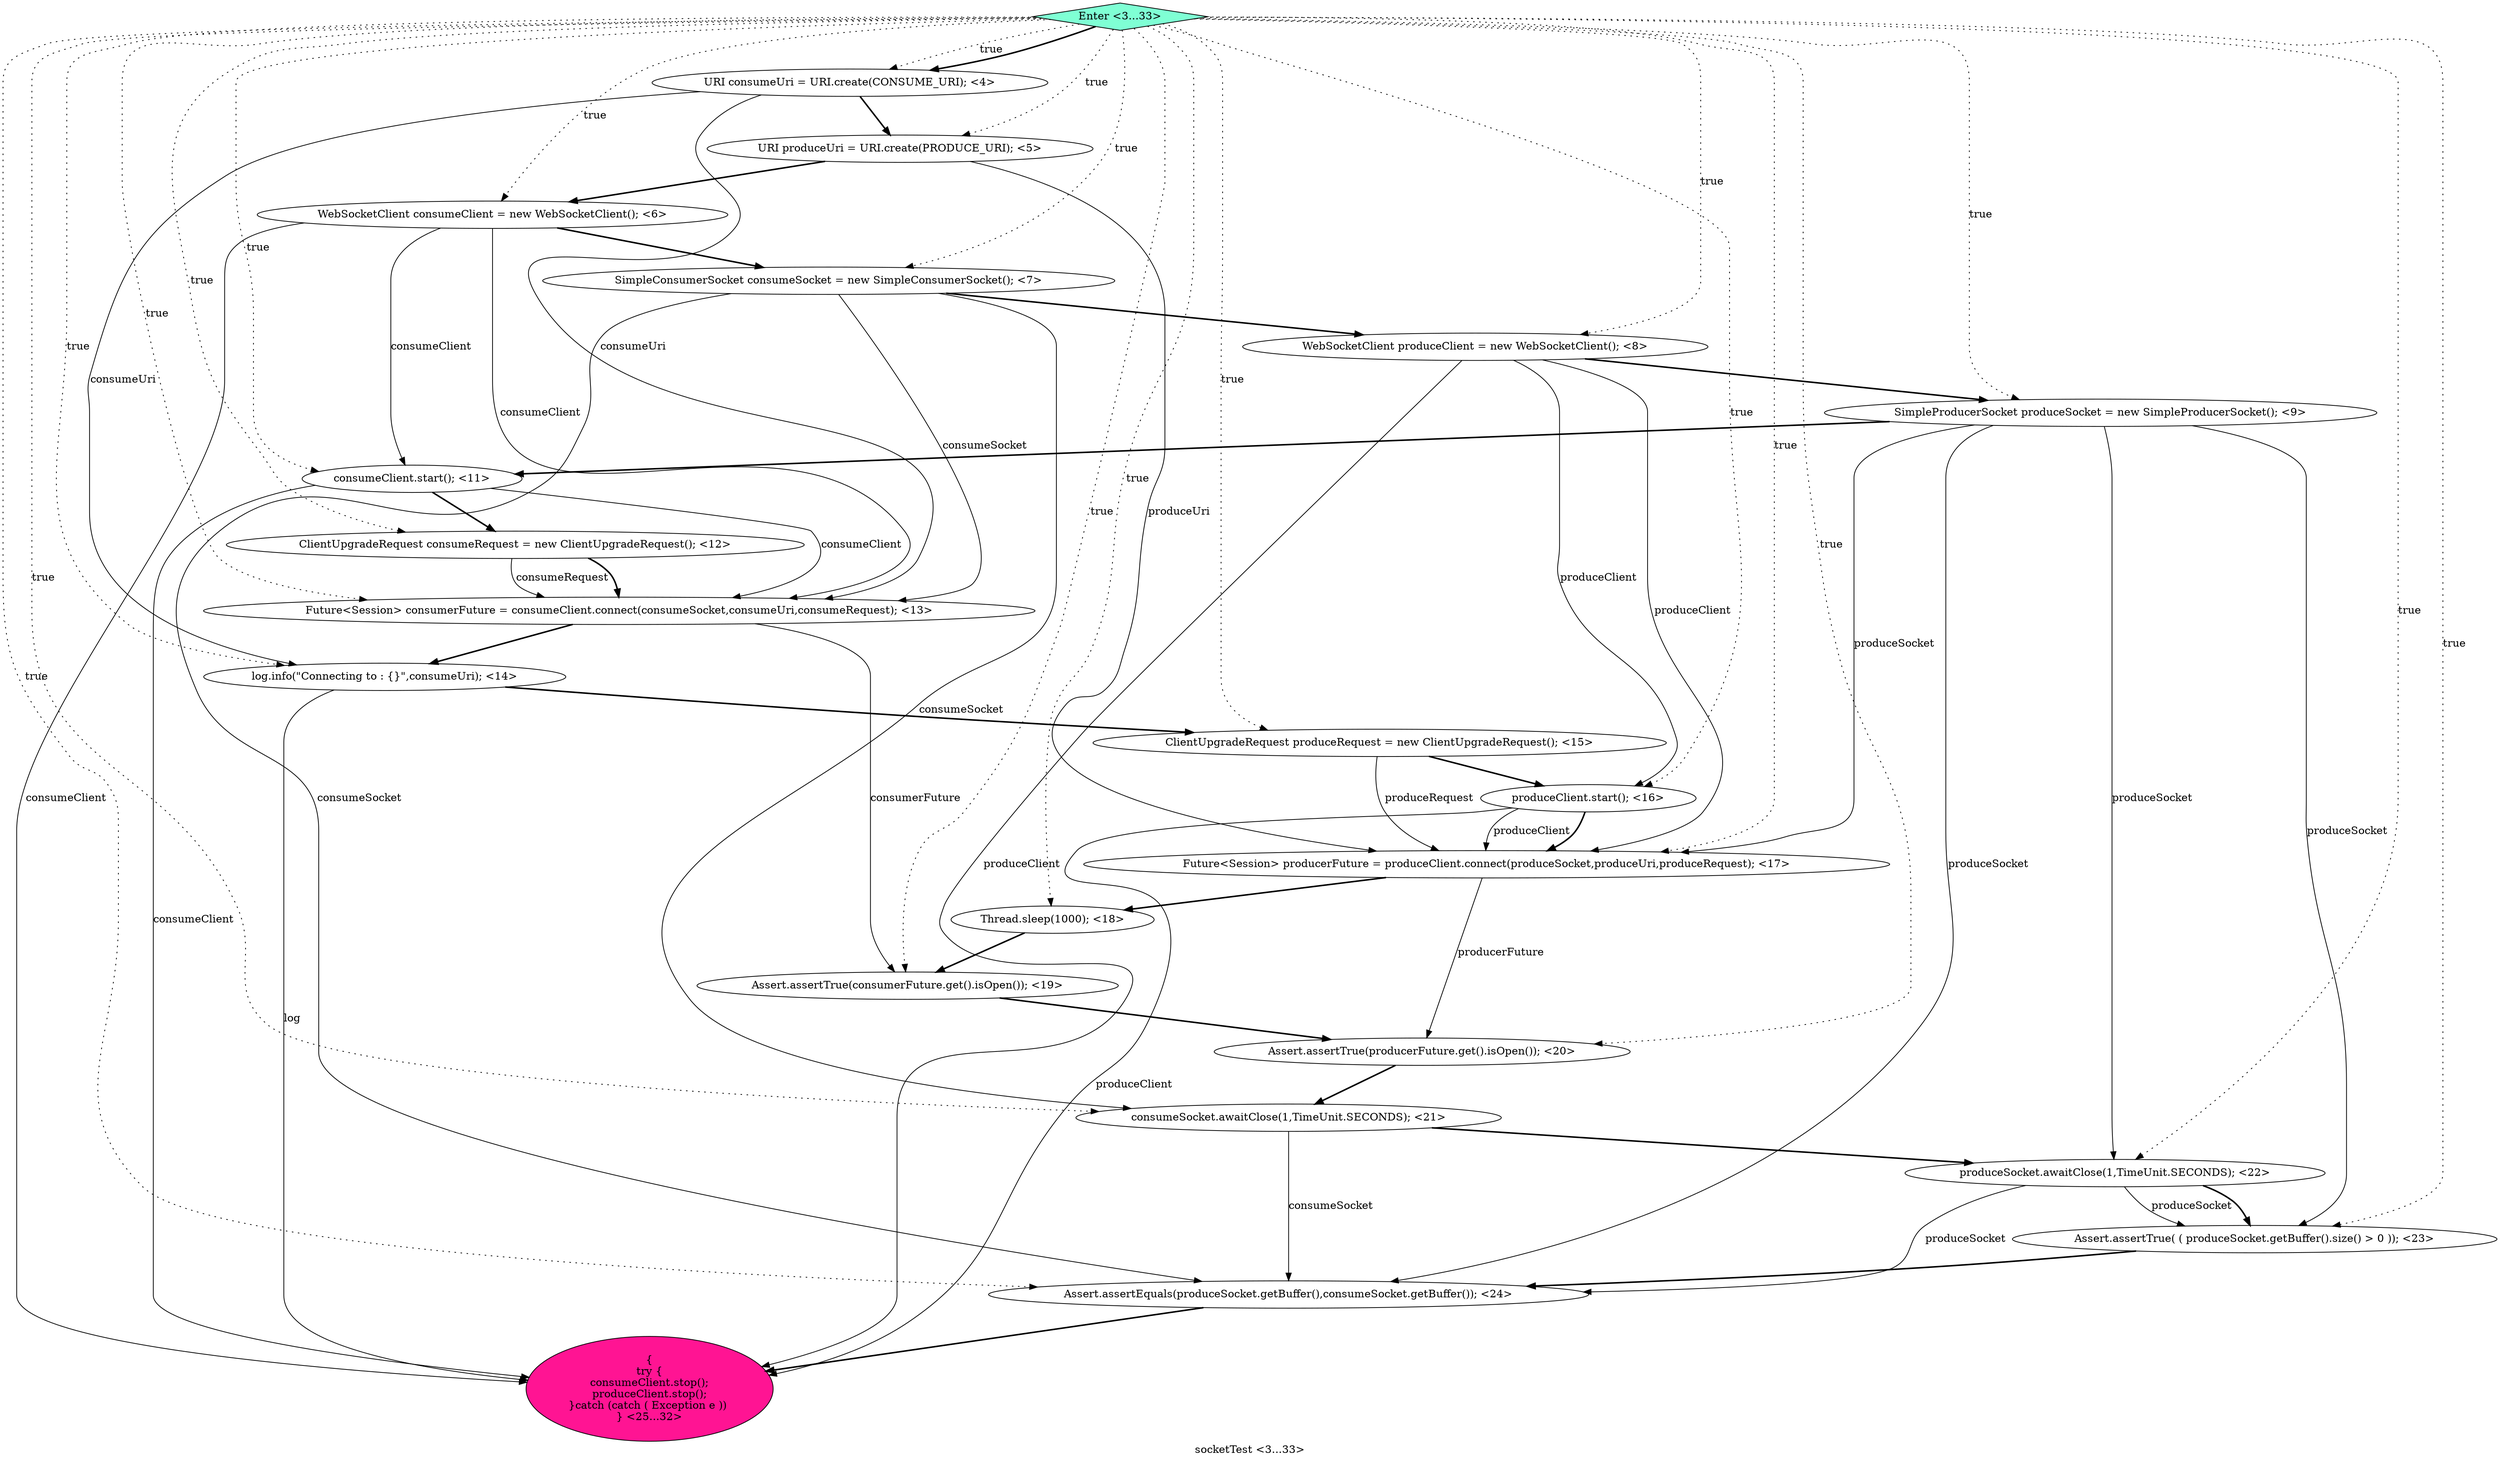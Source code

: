 digraph PDG {
label = "socketTest <3...33>";
0.2 [style = filled, label = "WebSocketClient consumeClient = new WebSocketClient(); <6>", fillcolor = white, shape = ellipse];
0.19 [style = filled, label = "Assert.assertEquals(produceSocket.getBuffer(),consumeSocket.getBuffer()); <24>", fillcolor = white, shape = ellipse];
0.10 [style = filled, label = "ClientUpgradeRequest produceRequest = new ClientUpgradeRequest(); <15>", fillcolor = white, shape = ellipse];
0.0 [style = filled, label = "URI consumeUri = URI.create(CONSUME_URI); <4>", fillcolor = white, shape = ellipse];
0.4 [style = filled, label = "WebSocketClient produceClient = new WebSocketClient(); <8>", fillcolor = white, shape = ellipse];
0.9 [style = filled, label = "log.info(\"Connecting to : {}\",consumeUri); <14>", fillcolor = white, shape = ellipse];
0.11 [style = filled, label = "produceClient.start(); <16>", fillcolor = white, shape = ellipse];
0.13 [style = filled, label = "Thread.sleep(1000); <18>", fillcolor = white, shape = ellipse];
0.18 [style = filled, label = "Assert.assertTrue( ( produceSocket.getBuffer().size() > 0 )); <23>", fillcolor = white, shape = ellipse];
0.21 [style = filled, label = "Enter <3...33>", fillcolor = aquamarine, shape = diamond];
0.3 [style = filled, label = "SimpleConsumerSocket consumeSocket = new SimpleConsumerSocket(); <7>", fillcolor = white, shape = ellipse];
0.7 [style = filled, label = "ClientUpgradeRequest consumeRequest = new ClientUpgradeRequest(); <12>", fillcolor = white, shape = ellipse];
0.14 [style = filled, label = "Assert.assertTrue(consumerFuture.get().isOpen()); <19>", fillcolor = white, shape = ellipse];
0.15 [style = filled, label = "Assert.assertTrue(producerFuture.get().isOpen()); <20>", fillcolor = white, shape = ellipse];
0.6 [style = filled, label = "consumeClient.start(); <11>", fillcolor = white, shape = ellipse];
0.17 [style = filled, label = "produceSocket.awaitClose(1,TimeUnit.SECONDS); <22>", fillcolor = white, shape = ellipse];
0.5 [style = filled, label = "SimpleProducerSocket produceSocket = new SimpleProducerSocket(); <9>", fillcolor = white, shape = ellipse];
0.8 [style = filled, label = "Future<Session> consumerFuture = consumeClient.connect(consumeSocket,consumeUri,consumeRequest); <13>", fillcolor = white, shape = ellipse];
0.20 [style = filled, label = "{
try {
consumeClient.stop();
produceClient.stop();
}catch (catch ( Exception e )) 
} <25...32>", fillcolor = deeppink, shape = ellipse];
0.12 [style = filled, label = "Future<Session> producerFuture = produceClient.connect(produceSocket,produceUri,produceRequest); <17>", fillcolor = white, shape = ellipse];
0.1 [style = filled, label = "URI produceUri = URI.create(PRODUCE_URI); <5>", fillcolor = white, shape = ellipse];
0.16 [style = filled, label = "consumeSocket.awaitClose(1,TimeUnit.SECONDS); <21>", fillcolor = white, shape = ellipse];
0.0 -> 0.1 [style = bold, label=""];
0.0 -> 0.8 [style = solid, label="consumeUri"];
0.0 -> 0.9 [style = solid, label="consumeUri"];
0.1 -> 0.2 [style = bold, label=""];
0.1 -> 0.12 [style = solid, label="produceUri"];
0.2 -> 0.3 [style = bold, label=""];
0.2 -> 0.6 [style = solid, label="consumeClient"];
0.2 -> 0.8 [style = solid, label="consumeClient"];
0.2 -> 0.20 [style = solid, label="consumeClient"];
0.3 -> 0.4 [style = bold, label=""];
0.3 -> 0.8 [style = solid, label="consumeSocket"];
0.3 -> 0.16 [style = solid, label="consumeSocket"];
0.3 -> 0.19 [style = solid, label="consumeSocket"];
0.4 -> 0.5 [style = bold, label=""];
0.4 -> 0.11 [style = solid, label="produceClient"];
0.4 -> 0.12 [style = solid, label="produceClient"];
0.4 -> 0.20 [style = solid, label="produceClient"];
0.5 -> 0.6 [style = bold, label=""];
0.5 -> 0.12 [style = solid, label="produceSocket"];
0.5 -> 0.17 [style = solid, label="produceSocket"];
0.5 -> 0.18 [style = solid, label="produceSocket"];
0.5 -> 0.19 [style = solid, label="produceSocket"];
0.6 -> 0.7 [style = bold, label=""];
0.6 -> 0.8 [style = solid, label="consumeClient"];
0.6 -> 0.20 [style = solid, label="consumeClient"];
0.7 -> 0.8 [style = solid, label="consumeRequest"];
0.7 -> 0.8 [style = bold, label=""];
0.8 -> 0.9 [style = bold, label=""];
0.8 -> 0.14 [style = solid, label="consumerFuture"];
0.9 -> 0.10 [style = bold, label=""];
0.9 -> 0.20 [style = solid, label="log"];
0.10 -> 0.11 [style = bold, label=""];
0.10 -> 0.12 [style = solid, label="produceRequest"];
0.11 -> 0.12 [style = solid, label="produceClient"];
0.11 -> 0.12 [style = bold, label=""];
0.11 -> 0.20 [style = solid, label="produceClient"];
0.12 -> 0.13 [style = bold, label=""];
0.12 -> 0.15 [style = solid, label="producerFuture"];
0.13 -> 0.14 [style = bold, label=""];
0.14 -> 0.15 [style = bold, label=""];
0.15 -> 0.16 [style = bold, label=""];
0.16 -> 0.17 [style = bold, label=""];
0.16 -> 0.19 [style = solid, label="consumeSocket"];
0.17 -> 0.18 [style = solid, label="produceSocket"];
0.17 -> 0.18 [style = bold, label=""];
0.17 -> 0.19 [style = solid, label="produceSocket"];
0.18 -> 0.19 [style = bold, label=""];
0.19 -> 0.20 [style = bold, label=""];
0.21 -> 0.0 [style = dotted, label="true"];
0.21 -> 0.0 [style = bold, label=""];
0.21 -> 0.1 [style = dotted, label="true"];
0.21 -> 0.2 [style = dotted, label="true"];
0.21 -> 0.3 [style = dotted, label="true"];
0.21 -> 0.4 [style = dotted, label="true"];
0.21 -> 0.5 [style = dotted, label="true"];
0.21 -> 0.6 [style = dotted, label="true"];
0.21 -> 0.7 [style = dotted, label="true"];
0.21 -> 0.8 [style = dotted, label="true"];
0.21 -> 0.9 [style = dotted, label="true"];
0.21 -> 0.10 [style = dotted, label="true"];
0.21 -> 0.11 [style = dotted, label="true"];
0.21 -> 0.12 [style = dotted, label="true"];
0.21 -> 0.13 [style = dotted, label="true"];
0.21 -> 0.14 [style = dotted, label="true"];
0.21 -> 0.15 [style = dotted, label="true"];
0.21 -> 0.16 [style = dotted, label="true"];
0.21 -> 0.17 [style = dotted, label="true"];
0.21 -> 0.18 [style = dotted, label="true"];
0.21 -> 0.19 [style = dotted, label="true"];
}
